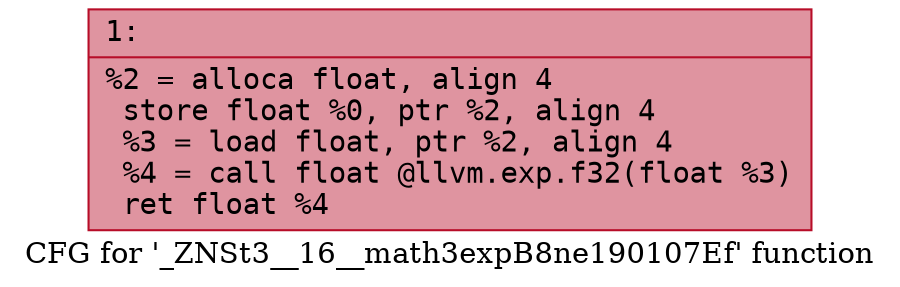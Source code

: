 digraph "CFG for '_ZNSt3__16__math3expB8ne190107Ef' function" {
	label="CFG for '_ZNSt3__16__math3expB8ne190107Ef' function";

	Node0x600003adbcf0 [shape=record,color="#b70d28ff", style=filled, fillcolor="#b70d2870" fontname="Courier",label="{1:\l|  %2 = alloca float, align 4\l  store float %0, ptr %2, align 4\l  %3 = load float, ptr %2, align 4\l  %4 = call float @llvm.exp.f32(float %3)\l  ret float %4\l}"];
}
